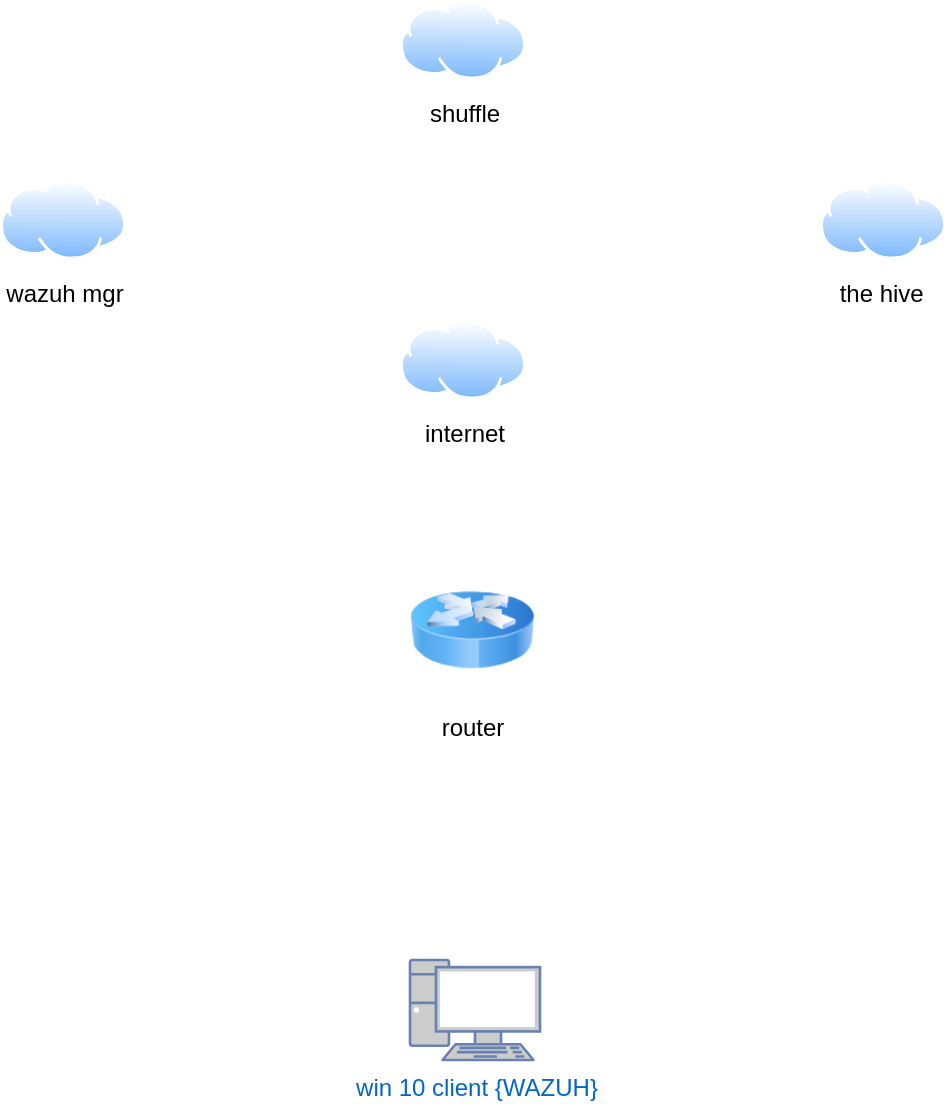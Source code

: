 <mxfile version="23.1.1" type="github">
  <diagram name="Page-1" id="cn0t22297gPH5VrivUQc">
    <mxGraphModel dx="941" dy="511" grid="1" gridSize="10" guides="1" tooltips="1" connect="1" arrows="1" fold="1" page="1" pageScale="1" pageWidth="850" pageHeight="1100" math="0" shadow="0">
      <root>
        <mxCell id="0" />
        <mxCell id="1" parent="0" />
        <object label="win 10 client {WAZUH}&lt;br&gt;" id="xSx-NrKWDLgr-4c5szI6-1">
          <mxCell style="fontColor=#0066CC;verticalAlign=top;verticalLabelPosition=bottom;labelPosition=center;align=center;html=1;outlineConnect=0;fillColor=#CCCCCC;strokeColor=#6881B3;gradientColor=none;gradientDirection=north;strokeWidth=2;shape=mxgraph.networks.pc;" vertex="1" parent="1">
            <mxGeometry x="375" y="770" width="65" height="50" as="geometry" />
          </mxCell>
        </object>
        <mxCell id="xSx-NrKWDLgr-4c5szI6-2" value="router&lt;br&gt;&lt;br&gt;" style="image;html=1;image=img/lib/clip_art/networking/Router_Icon_128x128.png" vertex="1" parent="1">
          <mxGeometry x="375" y="570" width="62" height="70" as="geometry" />
        </mxCell>
        <mxCell id="xSx-NrKWDLgr-4c5szI6-3" value="shuffle" style="image;aspect=fixed;perimeter=ellipsePerimeter;html=1;align=center;shadow=0;dashed=0;spacingTop=3;image=img/lib/active_directory/internet_cloud.svg;" vertex="1" parent="1">
          <mxGeometry x="370" y="290" width="63" height="39.69" as="geometry" />
        </mxCell>
        <mxCell id="xSx-NrKWDLgr-4c5szI6-5" value="wazuh mgr&lt;br&gt;" style="image;aspect=fixed;perimeter=ellipsePerimeter;html=1;align=center;shadow=0;dashed=0;spacingTop=3;image=img/lib/active_directory/internet_cloud.svg;" vertex="1" parent="1">
          <mxGeometry x="170" y="380" width="63" height="39.69" as="geometry" />
        </mxCell>
        <mxCell id="xSx-NrKWDLgr-4c5szI6-6" value="internet&lt;br&gt;" style="image;aspect=fixed;perimeter=ellipsePerimeter;html=1;align=center;shadow=0;dashed=0;spacingTop=3;image=img/lib/active_directory/internet_cloud.svg;" vertex="1" parent="1">
          <mxGeometry x="370" y="450" width="63" height="39.69" as="geometry" />
        </mxCell>
        <mxCell id="xSx-NrKWDLgr-4c5szI6-7" value="the hive&amp;nbsp;" style="image;aspect=fixed;perimeter=ellipsePerimeter;html=1;align=center;shadow=0;dashed=0;spacingTop=3;image=img/lib/active_directory/internet_cloud.svg;" vertex="1" parent="1">
          <mxGeometry x="580" y="380" width="63" height="39.69" as="geometry" />
        </mxCell>
      </root>
    </mxGraphModel>
  </diagram>
</mxfile>
